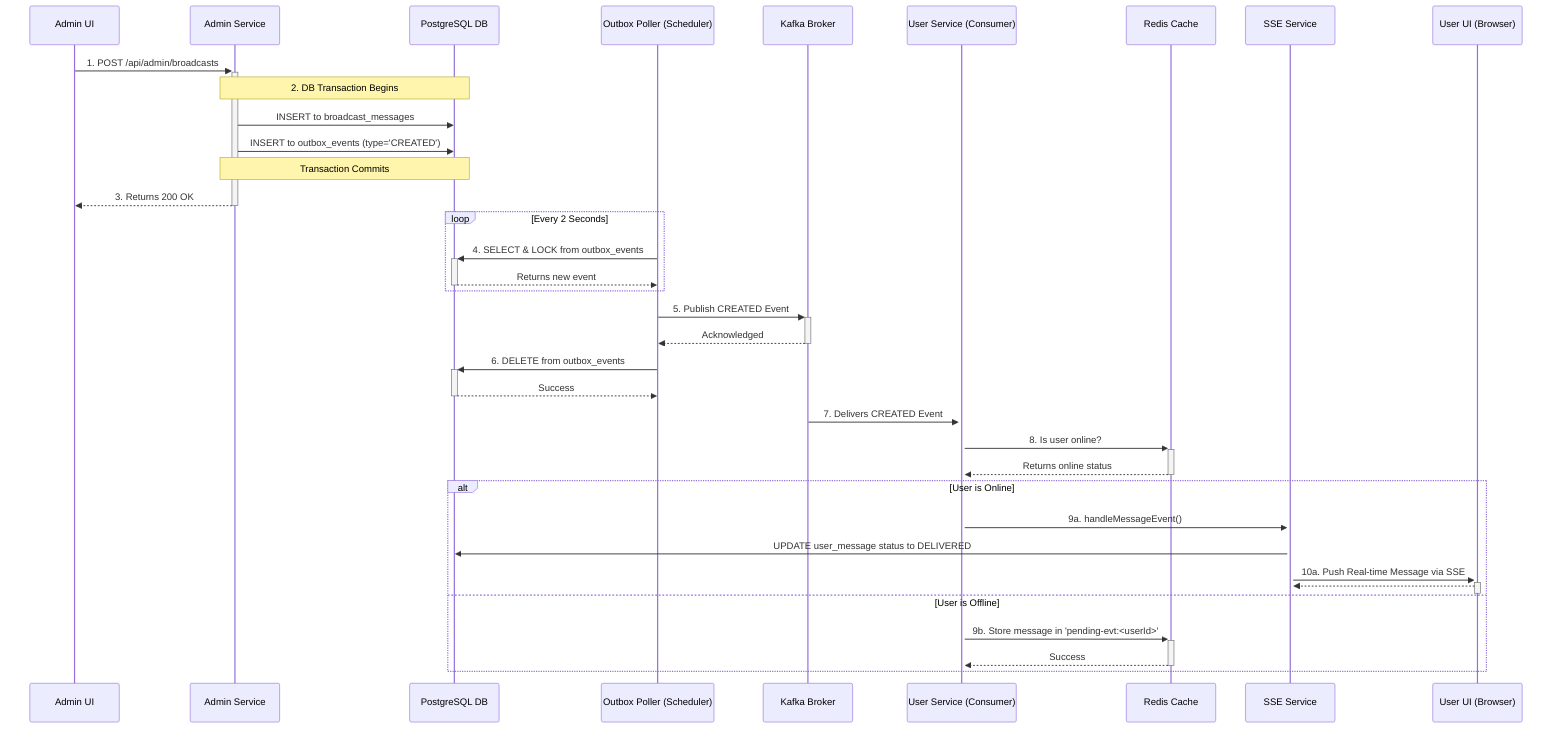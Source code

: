sequenceDiagram
    participant AdminUI as Admin UI
    participant AdminSvc as Admin Service
    participant DB as PostgreSQL DB
    participant OutboxPoller as Outbox Poller (Scheduler)
    participant Kafka as Kafka Broker
    participant UserSvc as User Service (Consumer)
    participant Redis as Redis Cache
    participant SseSvc as SSE Service
    participant UserUI as User UI (Browser)

    AdminUI->>+AdminSvc: 1. POST /api/admin/broadcasts
    Note over AdminSvc, DB: 2. DB Transaction Begins
    AdminSvc->>DB: INSERT to broadcast_messages
    AdminSvc->>DB: INSERT to outbox_events (type='CREATED')
    Note over AdminSvc, DB: Transaction Commits
    AdminSvc-->>-AdminUI: 3. Returns 200 OK

    %% Asynchronous Flow via Kafka
    loop Every 2 Seconds
        OutboxPoller->>+DB: 4. SELECT & LOCK from outbox_events
        DB-->>-OutboxPoller: Returns new event
    end
    OutboxPoller->>+Kafka: 5. Publish CREATED Event
    Kafka-->>-OutboxPoller: Acknowledged
    OutboxPoller->>+DB: 6. DELETE from outbox_events
    DB-->>-OutboxPoller: Success

    Kafka->>+UserSvc: 7. Delivers CREATED Event
    UserSvc->>+Redis: 8. Is user online?
    Redis-->>-UserSvc: Returns online status

    alt User is Online
        UserSvc->>+SseSvc: 9a. handleMessageEvent()
        SseSvc->>DB: UPDATE user_message status to DELIVERED
        SseSvc->>+UserUI: 10a. Push Real-time Message via SSE
        UserUI-->>-SseSvc: 
    else User is Offline
        UserSvc->>+Redis: 9b. Store message in 'pending-evt:<userId>'
        Redis-->>-UserSvc: Success
    end